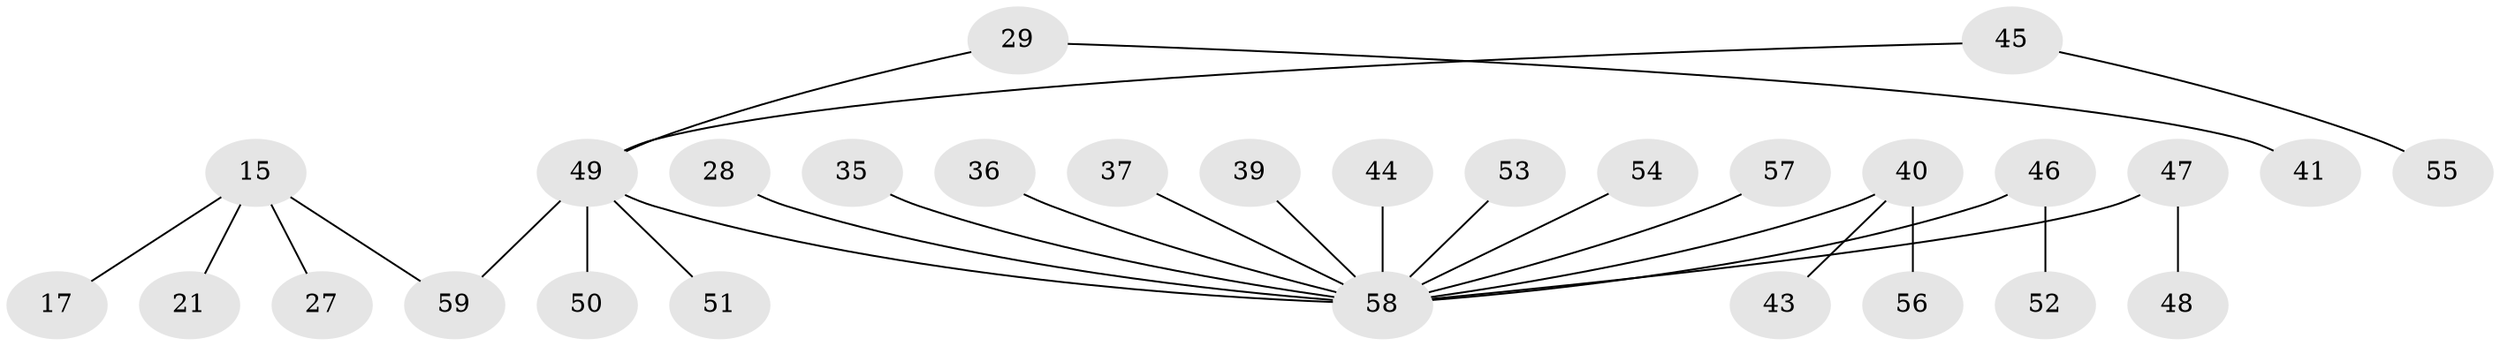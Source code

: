 // original degree distribution, {7: 0.03389830508474576, 4: 0.0847457627118644, 1: 0.4915254237288136, 3: 0.11864406779661017, 2: 0.2711864406779661}
// Generated by graph-tools (version 1.1) at 2025/53/03/09/25 04:53:24]
// undirected, 29 vertices, 28 edges
graph export_dot {
graph [start="1"]
  node [color=gray90,style=filled];
  15;
  17;
  21;
  27;
  28;
  29;
  35;
  36;
  37;
  39;
  40 [super="+34"];
  41;
  43;
  44;
  45 [super="+32"];
  46;
  47;
  48;
  49 [super="+2+20+4"];
  50;
  51;
  52;
  53;
  54;
  55;
  56;
  57;
  58 [super="+1+8+14+10+11+18+16+19+22+24+25+33+42+23+38"];
  59 [super="+13"];
  15 -- 17;
  15 -- 21;
  15 -- 27;
  15 -- 59;
  28 -- 58;
  29 -- 41;
  29 -- 49;
  35 -- 58;
  36 -- 58;
  37 -- 58;
  39 -- 58;
  40 -- 56;
  40 -- 58;
  40 -- 43;
  44 -- 58;
  45 -- 49;
  45 -- 55;
  46 -- 52;
  46 -- 58;
  47 -- 48;
  47 -- 58;
  49 -- 58;
  49 -- 59;
  49 -- 50;
  49 -- 51;
  53 -- 58;
  54 -- 58;
  57 -- 58;
}
